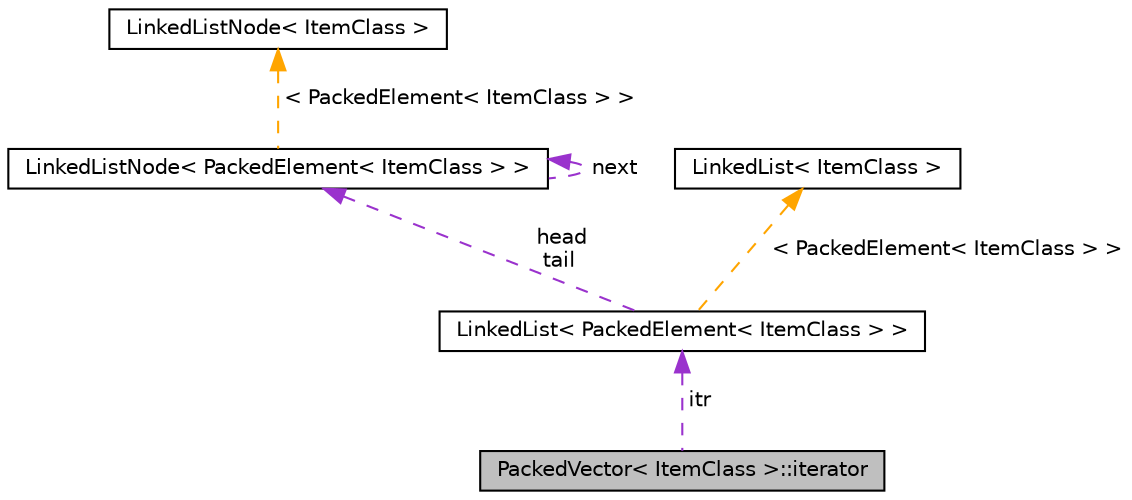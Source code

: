 digraph G
{
  bgcolor="transparent";
  edge [fontname="Helvetica",fontsize="10",labelfontname="Helvetica",labelfontsize="10"];
  node [fontname="Helvetica",fontsize="10",shape=record];
  Node1 [label="PackedVector\< ItemClass \>::iterator",height=0.2,width=0.4,color="black", fillcolor="grey75", style="filled" fontcolor="black"];
  Node2 -> Node1 [dir="back",color="darkorchid3",fontsize="10",style="dashed",label=" itr" ,fontname="Helvetica"];
  Node2 [label="LinkedList\< PackedElement\< ItemClass \> \>",height=0.2,width=0.4,color="black",URL="$classLinkedList.html"];
  Node3 -> Node2 [dir="back",color="darkorchid3",fontsize="10",style="dashed",label=" head\ntail" ,fontname="Helvetica"];
  Node3 [label="LinkedListNode\< PackedElement\< ItemClass \> \>",height=0.2,width=0.4,color="black",URL="$classLinkedListNode.html"];
  Node3 -> Node3 [dir="back",color="darkorchid3",fontsize="10",style="dashed",label=" next" ,fontname="Helvetica"];
  Node4 -> Node3 [dir="back",color="orange",fontsize="10",style="dashed",label=" \< PackedElement\< ItemClass \> \>" ,fontname="Helvetica"];
  Node4 [label="LinkedListNode\< ItemClass \>",height=0.2,width=0.4,color="black",URL="$classLinkedListNode.html"];
  Node5 -> Node2 [dir="back",color="orange",fontsize="10",style="dashed",label=" \< PackedElement\< ItemClass \> \>" ,fontname="Helvetica"];
  Node5 [label="LinkedList\< ItemClass \>",height=0.2,width=0.4,color="black",URL="$classLinkedList.html"];
}
